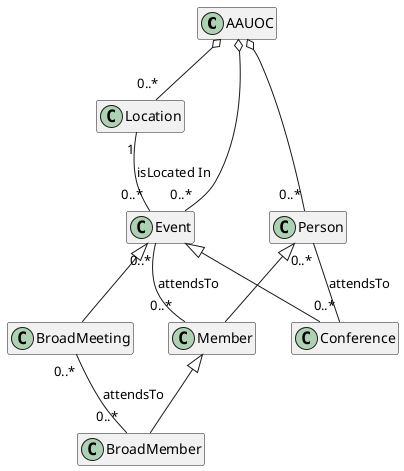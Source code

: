 @startuml

class AAUOC {
    newLocation(l:Location): void
    newEvent(e:Event): void
    newPerson(p:Person): void
    informEvent(e:Event): void
    register(m:Member, e:Event): void

}
class Location {
    description: String
    address: String

}
class Event{
    date: Date
    description: String
    assign(l:Location): void

}
class Conference {
    max_attendees: Integer

}
class BroadMeeting{
}

class Person {
    name: String

}
class Member{
    e-mail: String

}

class BroadMember {

}

hide members
AAUOC o-- "0..*" Event
AAUOC o--  "0..*" Location
AAUOC o-- "0..*" Person
Location "1" -- "0..*" Event : isLocated In
Event <|-- Conference
Event <|-- BroadMeeting
Person <|-- Member
Member <|-- BroadMember
Event "0..*"-- "0..*" Member : attendsTo
Person "0..*" -- "0..*" Conference : attendsTo
BroadMeeting "0..*" -- "0..*" BroadMember : attendsTo



@enduml